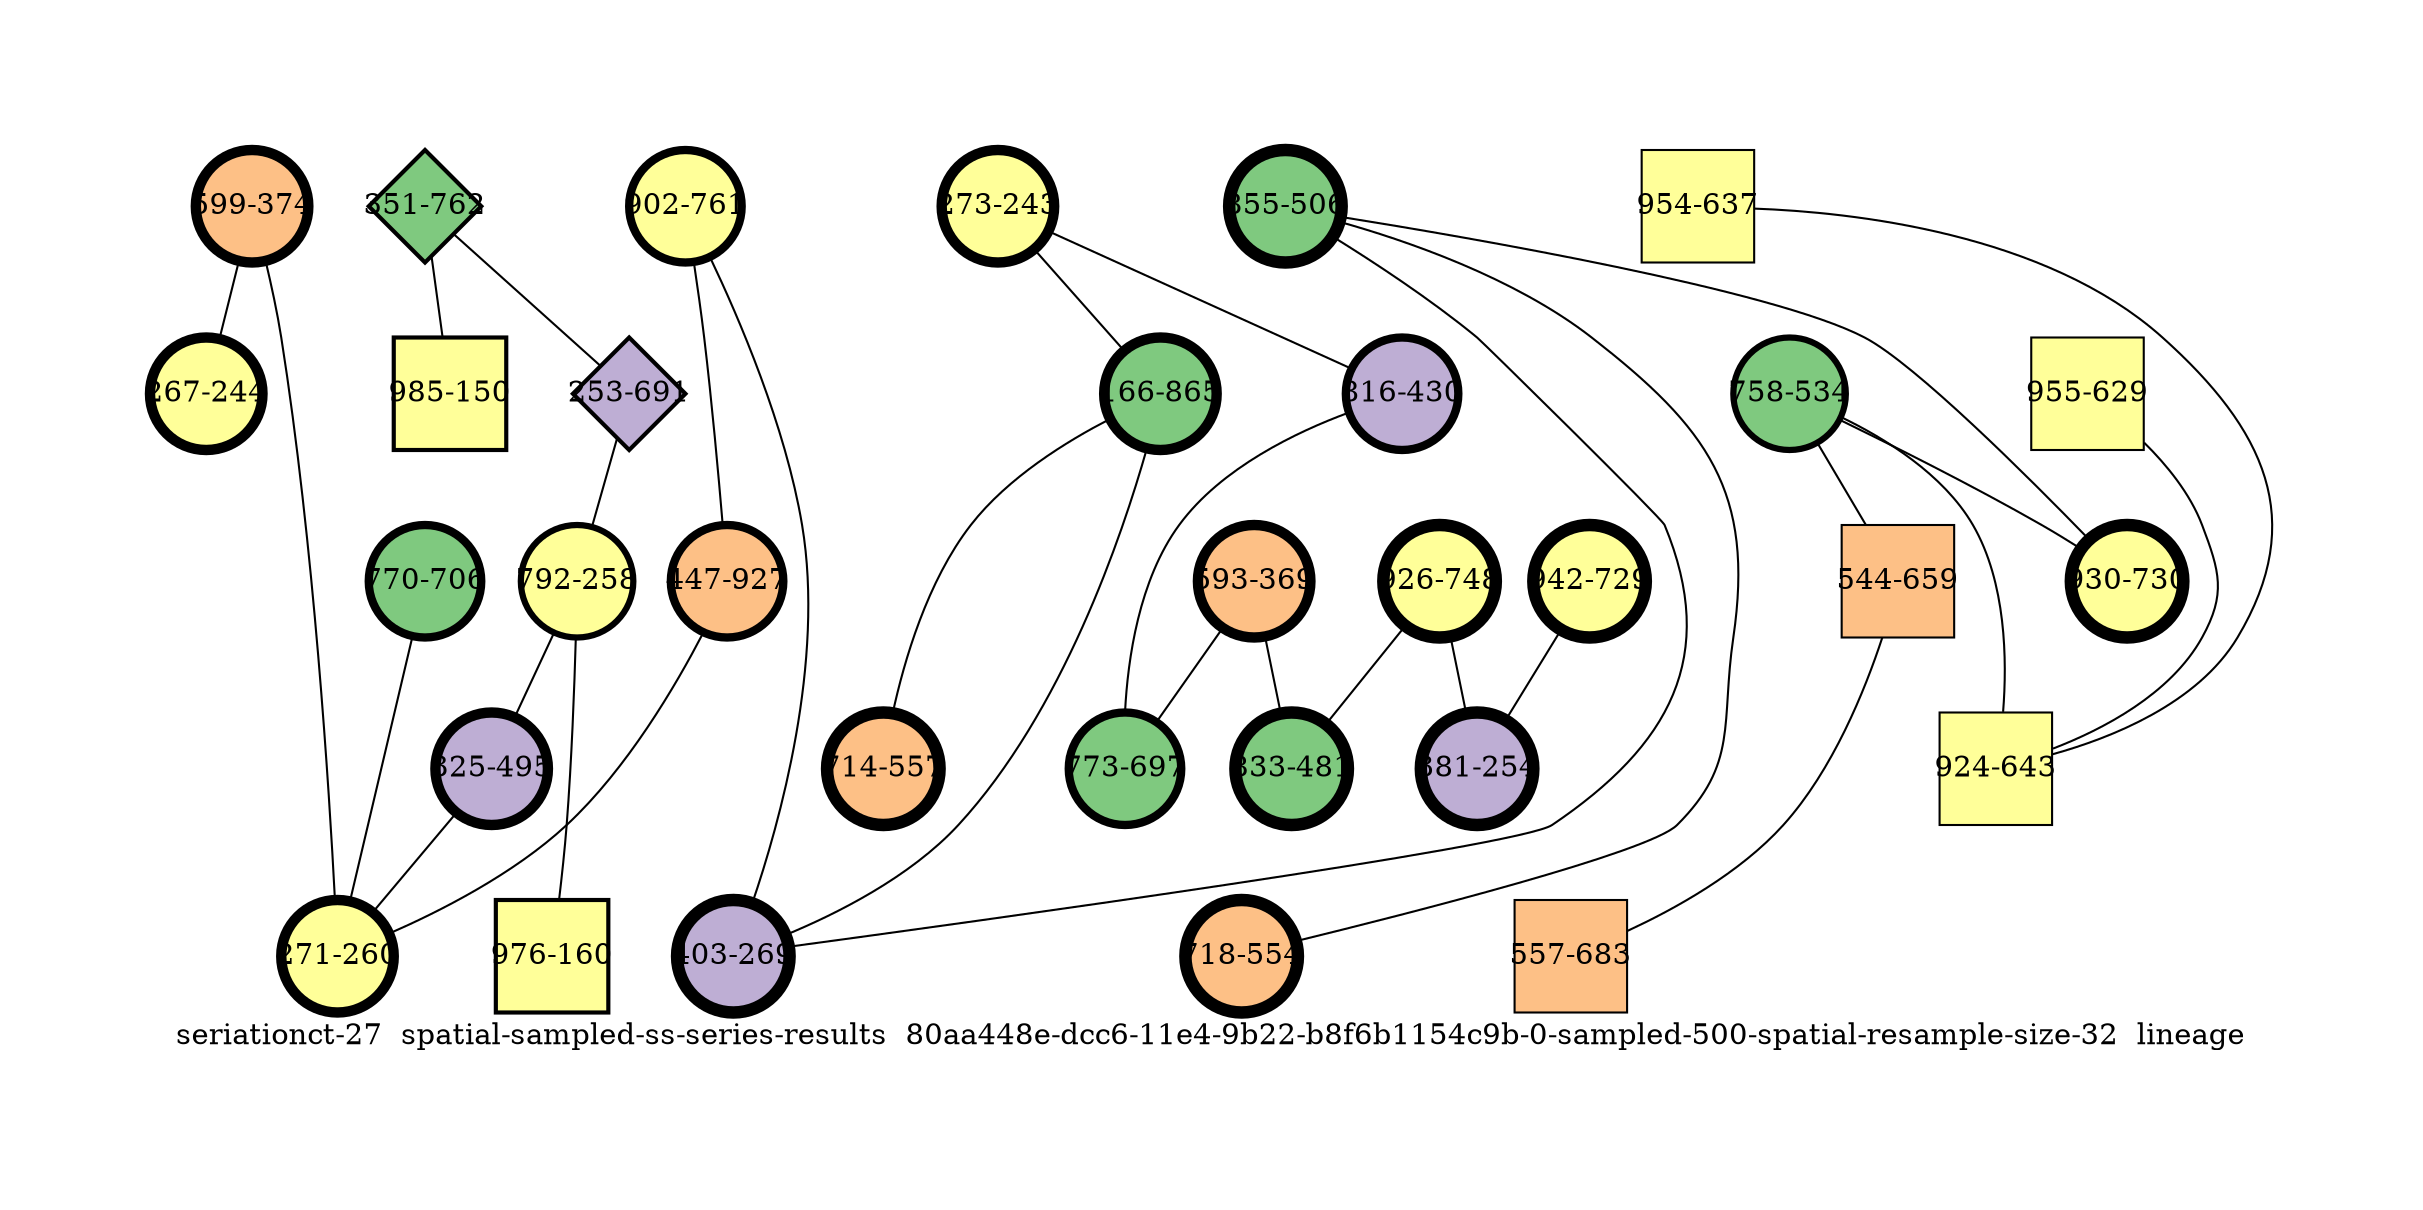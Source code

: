 strict graph "seriationct-27  spatial-sampled-ss-series-results  80aa448e-dcc6-11e4-9b22-b8f6b1154c9b-0-sampled-500-spatial-resample-size-32  lineage" {
labelloc=b;
ratio=auto;
pad="1.0";
label="seriationct-27  spatial-sampled-ss-series-results  80aa448e-dcc6-11e4-9b22-b8f6b1154c9b-0-sampled-500-spatial-resample-size-32  lineage";
node [width="0.75", style=filled, fixedsize=true, height="0.75", shape=circle, label=""];
0 [xCoordinate="243.0", appears_in_slice=5, yCoordinate="273.0", colorscheme=accent6, lineage_id=0, short_label="273-243", label="273-243", shape=circle, cluster_id=3, fillcolor=4, size="500.0", id=0, penwidth="5.0"];
1 [xCoordinate="865.0", appears_in_slice=5, yCoordinate="166.0", colorscheme=accent6, lineage_id=0, short_label="166-865", label="166-865", shape=circle, cluster_id=0, fillcolor=1, size="500.0", id=1, penwidth="5.0"];
2 [xCoordinate="374.0", appears_in_slice=5, yCoordinate="599.0", colorscheme=accent6, lineage_id=0, short_label="599-374", label="599-374", shape=circle, cluster_id=2, fillcolor=3, size="500.0", id=2, penwidth="5.0"];
3 [xCoordinate="762.0", appears_in_slice=2, yCoordinate="351.0", colorscheme=accent6, lineage_id=2, short_label="351-762", label="351-762", shape=diamond, cluster_id=0, fillcolor=1, size="500.0", id=3, penwidth="2.0"];
4 [xCoordinate="761.0", appears_in_slice=4, yCoordinate="902.0", colorscheme=accent6, lineage_id=0, short_label="902-761", label="902-761", shape=circle, cluster_id=3, fillcolor=4, size="500.0", id=4, penwidth="4.0"];
5 [xCoordinate="506.0", appears_in_slice=6, yCoordinate="855.0", colorscheme=accent6, lineage_id=0, short_label="855-506", label="855-506", shape=circle, cluster_id=0, fillcolor=1, size="500.0", id=5, penwidth="6.0"];
6 [xCoordinate="729.0", appears_in_slice=6, yCoordinate="942.0", colorscheme=accent6, lineage_id=0, short_label="942-729", label="942-729", shape=circle, cluster_id=3, fillcolor=4, size="500.0", id=7, penwidth="6.0"];
7 [xCoordinate="691.0", appears_in_slice=2, yCoordinate="253.0", colorscheme=accent6, lineage_id=2, short_label="253-691", label="253-691", shape=diamond, cluster_id=1, fillcolor=2, size="500.0", id=8, penwidth="2.0"];
8 [xCoordinate="748.0", appears_in_slice=6, yCoordinate="926.0", colorscheme=accent6, lineage_id=0, short_label="926-748", label="926-748", shape=circle, cluster_id=3, fillcolor=4, size="500.0", id=6, penwidth="6.0"];
9 [xCoordinate="258.0", appears_in_slice=3, yCoordinate="792.0", colorscheme=accent6, lineage_id=0, short_label="792-258", label="792-258", shape=circle, cluster_id=3, fillcolor=4, size="500.0", id=10, penwidth="3.0"];
10 [xCoordinate="430.0", appears_in_slice=4, yCoordinate="816.0", colorscheme=accent6, lineage_id=0, short_label="816-430", label="816-430", shape=circle, cluster_id=1, fillcolor=2, size="500.0", id=11, penwidth="4.0"];
11 [xCoordinate="637.0", appears_in_slice=1, yCoordinate="954.0", colorscheme=accent6, lineage_id=1, short_label="954-637", label="954-637", shape=square, cluster_id=3, fillcolor=4, size="500.0", id=25, penwidth="1.0"];
12 [xCoordinate="534.0", appears_in_slice=3, yCoordinate="758.0", colorscheme=accent6, lineage_id=0, short_label="758-534", label="758-534", shape=circle, cluster_id=0, fillcolor=1, size="500.0", id=13, penwidth="3.0"];
13 [xCoordinate="244.0", appears_in_slice=5, yCoordinate="267.0", colorscheme=accent6, lineage_id=0, short_label="267-244", label="267-244", shape=circle, cluster_id=3, fillcolor=4, size="500.0", id=14, penwidth="5.0"];
14 [xCoordinate="927.0", appears_in_slice=4, yCoordinate="447.0", colorscheme=accent6, lineage_id=0, short_label="447-927", label="447-927", shape=circle, cluster_id=2, fillcolor=3, size="500.0", id=15, penwidth="4.0"];
15 [xCoordinate="659.0", appears_in_slice=1, yCoordinate="544.0", colorscheme=accent6, lineage_id=1, short_label="544-659", label="544-659", shape=square, cluster_id=2, fillcolor=3, size="500.0", id=16, penwidth="1.0"];
16 [xCoordinate="495.0", appears_in_slice=5, yCoordinate="325.0", colorscheme=accent6, lineage_id=0, short_label="325-495", label="325-495", shape=circle, cluster_id=1, fillcolor=2, size="500.0", id=17, penwidth="5.0"];
17 [xCoordinate="554.0", appears_in_slice=6, yCoordinate="718.0", colorscheme=accent6, lineage_id=0, short_label="718-554", label="718-554", shape=circle, cluster_id=2, fillcolor=3, size="500.0", id=24, penwidth="6.0"];
18 [xCoordinate="683.0", appears_in_slice=1, yCoordinate="557.0", colorscheme=accent6, lineage_id=1, short_label="557-683", label="557-683", shape=square, cluster_id=2, fillcolor=3, size="500.0", id=19, penwidth="1.0"];
19 [xCoordinate="254.0", appears_in_slice=6, yCoordinate="381.0", colorscheme=accent6, lineage_id=0, short_label="381-254", label="381-254", shape=circle, cluster_id=1, fillcolor=2, size="500.0", id=20, penwidth="6.0"];
20 [xCoordinate="369.0", appears_in_slice=5, yCoordinate="593.0", colorscheme=accent6, lineage_id=0, short_label="593-369", label="593-369", shape=circle, cluster_id=2, fillcolor=3, size="500.0", id=21, penwidth="5.0"];
21 [xCoordinate="629.0", appears_in_slice=1, yCoordinate="955.0", colorscheme=accent6, lineage_id=1, short_label="955-629", label="955-629", shape=square, cluster_id=3, fillcolor=4, size="500.0", id=22, penwidth="1.0"];
22 [xCoordinate="150.0", appears_in_slice=2, yCoordinate="985.0", colorscheme=accent6, lineage_id=1, short_label="985-150", label="985-150", shape=square, cluster_id=3, fillcolor=4, size="500.0", id=9, penwidth="2.0"];
23 [xCoordinate="643.0", appears_in_slice=1, yCoordinate="924.0", colorscheme=accent6, lineage_id=1, short_label="924-643", label="924-643", shape=square, cluster_id=3, fillcolor=4, size="500.0", id=23, penwidth="1.0"];
24 [xCoordinate="697.0", appears_in_slice=4, yCoordinate="773.0", colorscheme=accent6, lineage_id=0, short_label="773-697", label="773-697", shape=circle, cluster_id=0, fillcolor=1, size="500.0", id=18, penwidth="4.0"];
25 [xCoordinate="269.0", appears_in_slice=6, yCoordinate="403.0", colorscheme=accent6, lineage_id=0, short_label="403-269", label="403-269", shape=circle, cluster_id=1, fillcolor=2, size="500.0", id=12, penwidth="6.0"];
26 [xCoordinate="706.0", appears_in_slice=4, yCoordinate="770.0", colorscheme=accent6, lineage_id=0, short_label="770-706", label="770-706", shape=circle, cluster_id=0, fillcolor=1, size="500.0", id=26, penwidth="4.0"];
27 [xCoordinate="160.0", appears_in_slice=2, yCoordinate="976.0", colorscheme=accent6, lineage_id=1, short_label="976-160", label="976-160", shape=square, cluster_id=3, fillcolor=4, size="500.0", id=27, penwidth="2.0"];
28 [xCoordinate="260.0", appears_in_slice=5, yCoordinate="271.0", colorscheme=accent6, lineage_id=0, short_label="271-260", label="271-260", shape=circle, cluster_id=3, fillcolor=4, size="500.0", id=28, penwidth="5.0"];
29 [xCoordinate="481.0", appears_in_slice=6, yCoordinate="833.0", colorscheme=accent6, lineage_id=0, short_label="833-481", label="833-481", shape=circle, cluster_id=0, fillcolor=1, size="500.0", id=29, penwidth="6.0"];
30 [xCoordinate="730.0", appears_in_slice=6, yCoordinate="930.0", colorscheme=accent6, lineage_id=0, short_label="930-730", label="930-730", shape=circle, cluster_id=3, fillcolor=4, size="500.0", id=30, penwidth="6.0"];
31 [xCoordinate="557.0", appears_in_slice=6, yCoordinate="714.0", colorscheme=accent6, lineage_id=0, short_label="714-557", label="714-557", shape=circle, cluster_id=2, fillcolor=3, size="500.0", id=31, penwidth="6.0"];
0 -- 1  [inverseweight="22.9657606087", weight="0.0435430821142"];
0 -- 10  [inverseweight="3.99552751238", weight="0.250279843375"];
1 -- 25  [inverseweight="2.70092765786", weight="0.37024316334"];
1 -- 31  [inverseweight="2.8175386545", weight="0.35491970923"];
2 -- 28  [inverseweight="2.81673378397", weight="0.355021126132"];
2 -- 13  [inverseweight="24.9377334027", weight="0.0400998753115"];
3 -- 22  [inverseweight="15.7018573255", weight="0.0636867333124"];
3 -- 7  [inverseweight="1.52337107711", weight="0.656438877581"];
4 -- 25  [inverseweight="4.20986398486", weight="0.237537365482"];
4 -- 14  [inverseweight="14.7957489043", weight="0.0675869809949"];
5 -- 17  [inverseweight="30.4290309725", weight="0.0328633534503"];
5 -- 30  [inverseweight="11.2537284152", weight="0.0888594395661"];
5 -- 25  [inverseweight="34.8366507146", weight="0.0287054001888"];
6 -- 19  [inverseweight="57.3539334676", weight="0.0174355957742"];
7 -- 9  [inverseweight="2.13476473179", weight="0.468435694626"];
8 -- 19  [inverseweight="31.0086836473", weight="0.0322490309932"];
8 -- 29  [inverseweight="21.0537980267", weight="0.0474973683482"];
9 -- 16  [inverseweight="4.12645767073", weight="0.242338606087"];
9 -- 27  [inverseweight="4.29220128767", weight="0.232980685895"];
10 -- 24  [inverseweight="17.8571428571", weight="0.056"];
11 -- 23  [inverseweight="24.6932399162", weight="0.0404969134626"];
12 -- 15  [inverseweight="1.74365331874", weight="0.573508500373"];
12 -- 30  [inverseweight="2.74966112515", weight="0.363681179057"];
12 -- 23  [inverseweight="1.6259668231", weight="0.615018698903"];
14 -- 28  [inverseweight="5.01557244942", weight="0.199379036009"];
15 -- 18  [inverseweight="8.28741930165", weight="0.120664825032"];
16 -- 28  [inverseweight="16.10391566", weight="0.062096698785"];
20 -- 24  [inverseweight="2.92402660736", weight="0.341994151997"];
20 -- 29  [inverseweight="6.23152753213", weight="0.160474297007"];
21 -- 23  [inverseweight="46.8292905791", weight="0.0213541565041"];
26 -- 28  [inverseweight="1.52036796871", weight="0.657735509152"];
}
